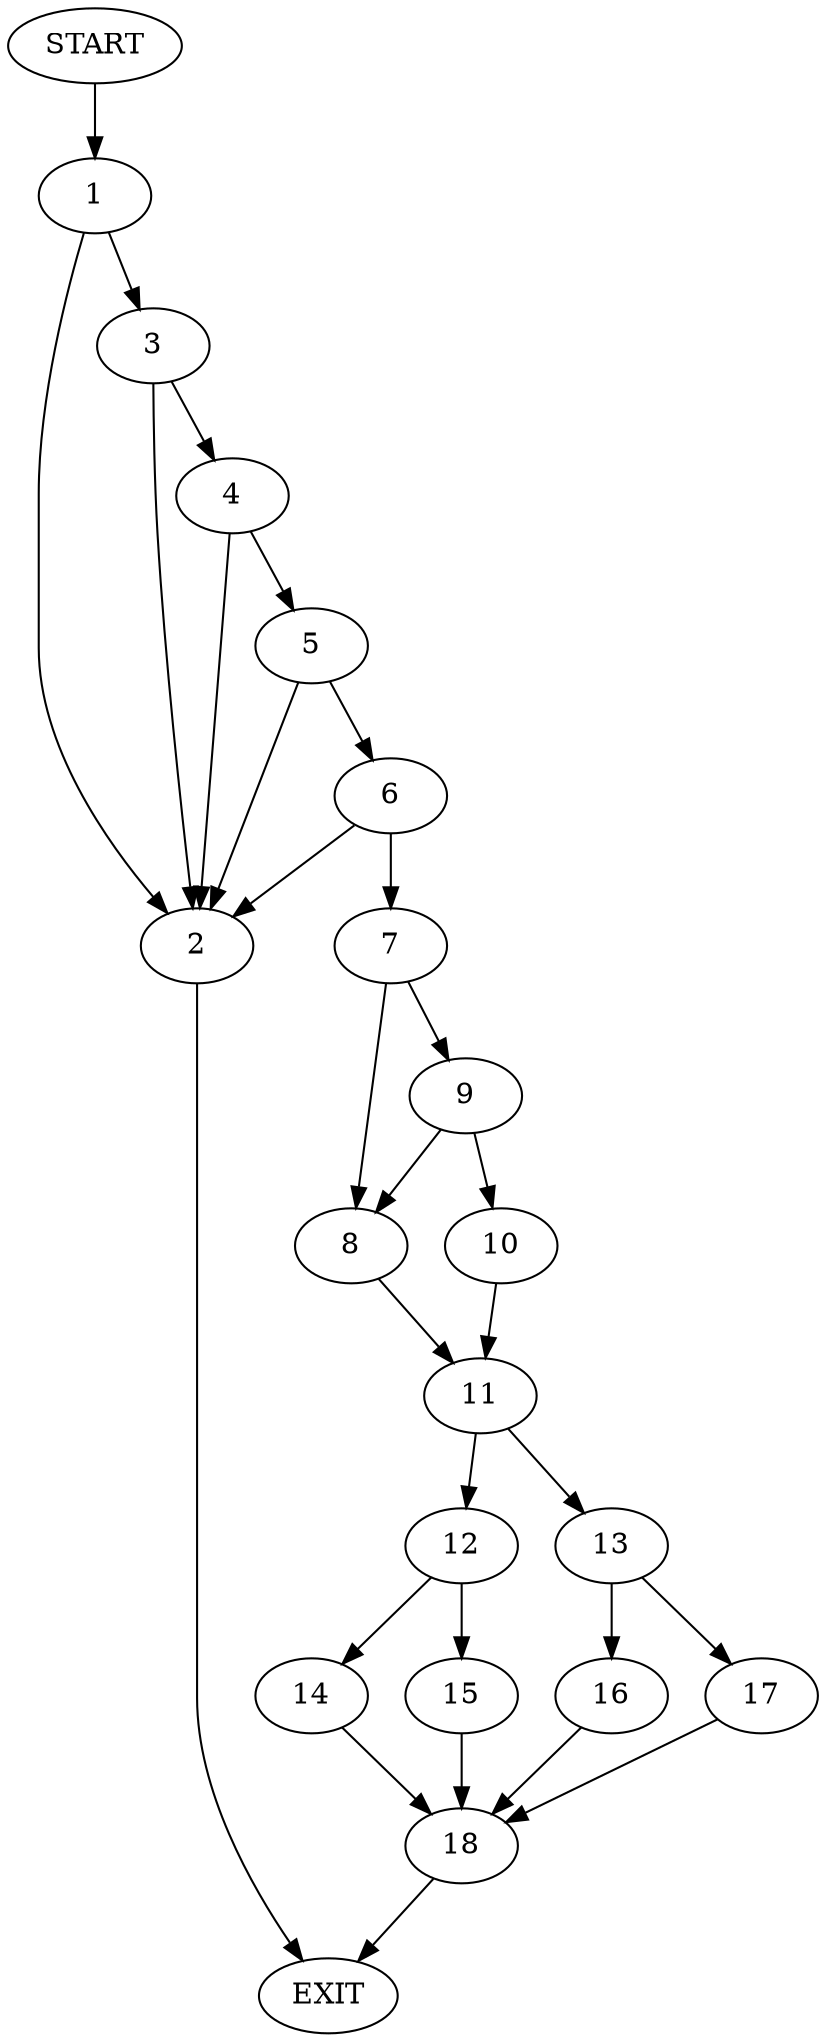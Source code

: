 digraph {
0 [label="START"]
19 [label="EXIT"]
0 -> 1
1 -> 2
1 -> 3
2 -> 19
3 -> 4
3 -> 2
4 -> 5
4 -> 2
5 -> 6
5 -> 2
6 -> 2
6 -> 7
7 -> 8
7 -> 9
9 -> 8
9 -> 10
8 -> 11
10 -> 11
11 -> 12
11 -> 13
12 -> 14
12 -> 15
13 -> 16
13 -> 17
14 -> 18
15 -> 18
18 -> 19
17 -> 18
16 -> 18
}
